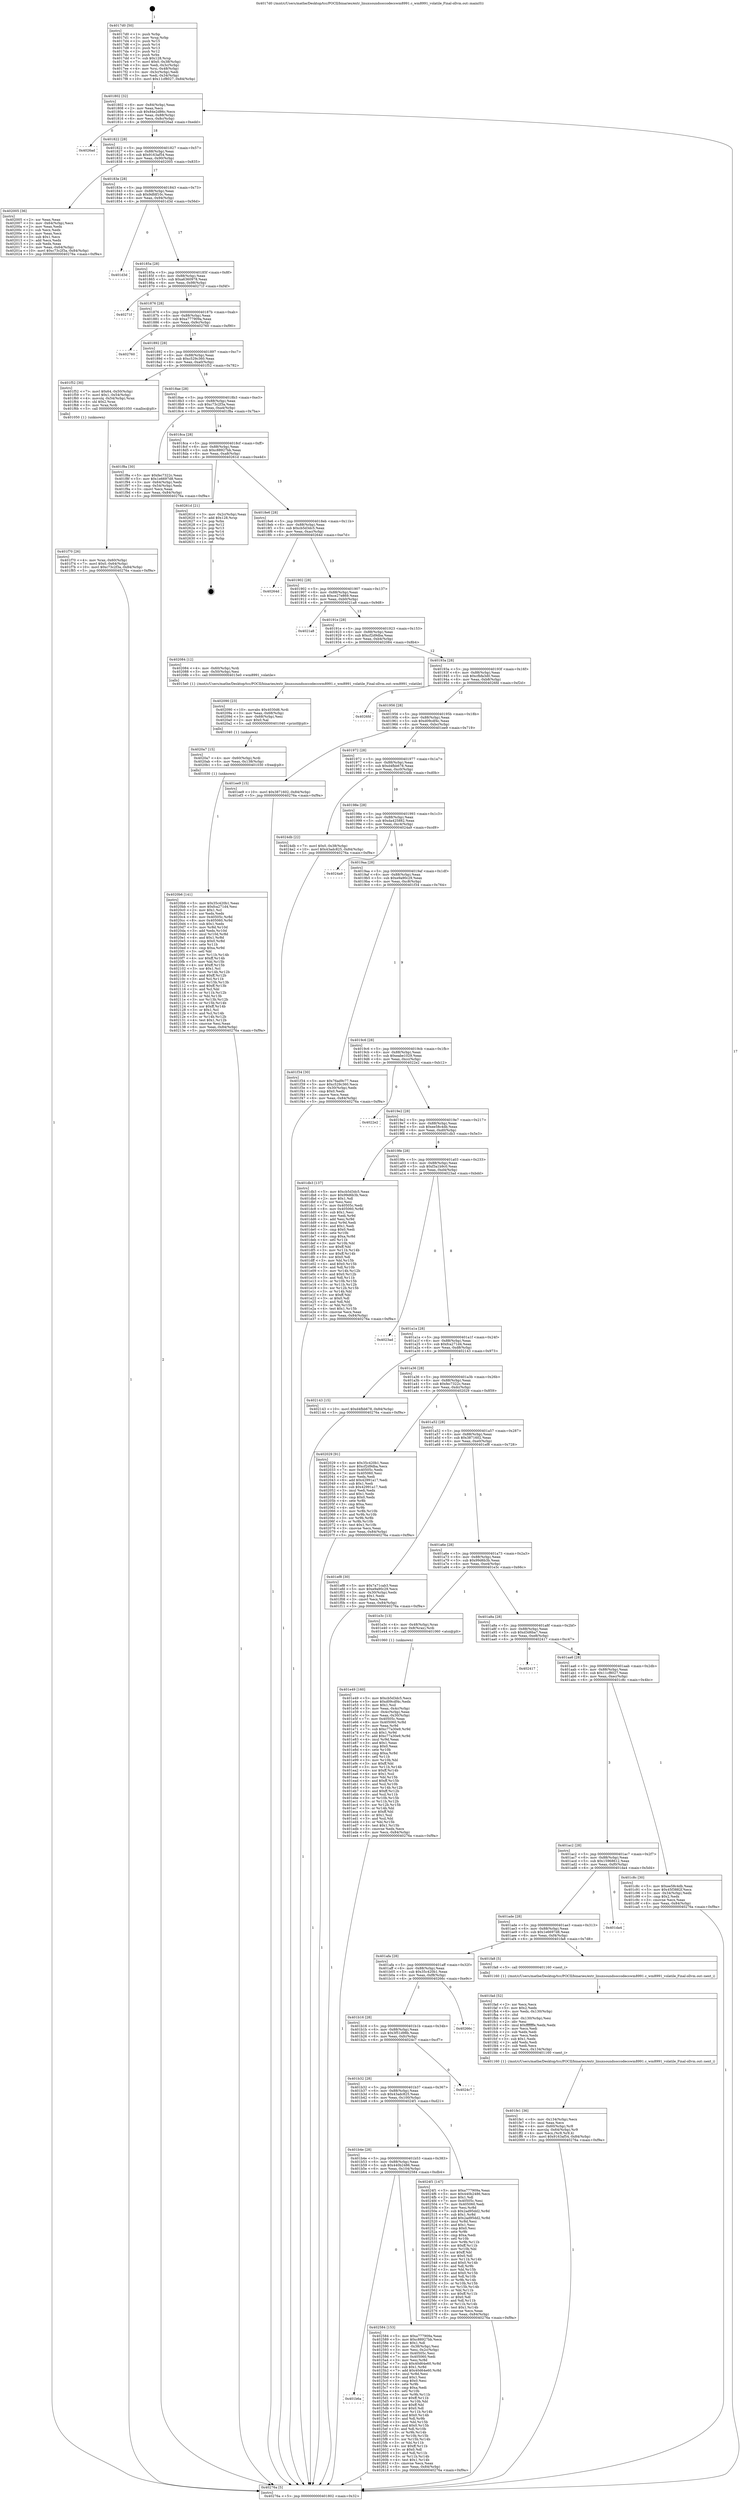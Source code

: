 digraph "0x4017d0" {
  label = "0x4017d0 (/mnt/c/Users/mathe/Desktop/tcc/POCII/binaries/extr_linuxsoundsoccodecswm8991.c_wm8991_volatile_Final-ollvm.out::main(0))"
  labelloc = "t"
  node[shape=record]

  Entry [label="",width=0.3,height=0.3,shape=circle,fillcolor=black,style=filled]
  "0x401802" [label="{
     0x401802 [32]\l
     | [instrs]\l
     &nbsp;&nbsp;0x401802 \<+6\>: mov -0x84(%rbp),%eax\l
     &nbsp;&nbsp;0x401808 \<+2\>: mov %eax,%ecx\l
     &nbsp;&nbsp;0x40180a \<+6\>: sub $0x84e2d86c,%ecx\l
     &nbsp;&nbsp;0x401810 \<+6\>: mov %eax,-0x88(%rbp)\l
     &nbsp;&nbsp;0x401816 \<+6\>: mov %ecx,-0x8c(%rbp)\l
     &nbsp;&nbsp;0x40181c \<+6\>: je 00000000004026ad \<main+0xedd\>\l
  }"]
  "0x4026ad" [label="{
     0x4026ad\l
  }", style=dashed]
  "0x401822" [label="{
     0x401822 [28]\l
     | [instrs]\l
     &nbsp;&nbsp;0x401822 \<+5\>: jmp 0000000000401827 \<main+0x57\>\l
     &nbsp;&nbsp;0x401827 \<+6\>: mov -0x88(%rbp),%eax\l
     &nbsp;&nbsp;0x40182d \<+5\>: sub $0x9163af54,%eax\l
     &nbsp;&nbsp;0x401832 \<+6\>: mov %eax,-0x90(%rbp)\l
     &nbsp;&nbsp;0x401838 \<+6\>: je 0000000000402005 \<main+0x835\>\l
  }"]
  Exit [label="",width=0.3,height=0.3,shape=circle,fillcolor=black,style=filled,peripheries=2]
  "0x402005" [label="{
     0x402005 [36]\l
     | [instrs]\l
     &nbsp;&nbsp;0x402005 \<+2\>: xor %eax,%eax\l
     &nbsp;&nbsp;0x402007 \<+3\>: mov -0x64(%rbp),%ecx\l
     &nbsp;&nbsp;0x40200a \<+2\>: mov %eax,%edx\l
     &nbsp;&nbsp;0x40200c \<+2\>: sub %ecx,%edx\l
     &nbsp;&nbsp;0x40200e \<+2\>: mov %eax,%ecx\l
     &nbsp;&nbsp;0x402010 \<+3\>: sub $0x1,%ecx\l
     &nbsp;&nbsp;0x402013 \<+2\>: add %ecx,%edx\l
     &nbsp;&nbsp;0x402015 \<+2\>: sub %edx,%eax\l
     &nbsp;&nbsp;0x402017 \<+3\>: mov %eax,-0x64(%rbp)\l
     &nbsp;&nbsp;0x40201a \<+10\>: movl $0xc73c2f3a,-0x84(%rbp)\l
     &nbsp;&nbsp;0x402024 \<+5\>: jmp 000000000040276a \<main+0xf9a\>\l
  }"]
  "0x40183e" [label="{
     0x40183e [28]\l
     | [instrs]\l
     &nbsp;&nbsp;0x40183e \<+5\>: jmp 0000000000401843 \<main+0x73\>\l
     &nbsp;&nbsp;0x401843 \<+6\>: mov -0x88(%rbp),%eax\l
     &nbsp;&nbsp;0x401849 \<+5\>: sub $0x9dfdf10c,%eax\l
     &nbsp;&nbsp;0x40184e \<+6\>: mov %eax,-0x94(%rbp)\l
     &nbsp;&nbsp;0x401854 \<+6\>: je 0000000000401d3d \<main+0x56d\>\l
  }"]
  "0x401b6a" [label="{
     0x401b6a\l
  }", style=dashed]
  "0x401d3d" [label="{
     0x401d3d\l
  }", style=dashed]
  "0x40185a" [label="{
     0x40185a [28]\l
     | [instrs]\l
     &nbsp;&nbsp;0x40185a \<+5\>: jmp 000000000040185f \<main+0x8f\>\l
     &nbsp;&nbsp;0x40185f \<+6\>: mov -0x88(%rbp),%eax\l
     &nbsp;&nbsp;0x401865 \<+5\>: sub $0xa6360978,%eax\l
     &nbsp;&nbsp;0x40186a \<+6\>: mov %eax,-0x98(%rbp)\l
     &nbsp;&nbsp;0x401870 \<+6\>: je 000000000040271f \<main+0xf4f\>\l
  }"]
  "0x402584" [label="{
     0x402584 [153]\l
     | [instrs]\l
     &nbsp;&nbsp;0x402584 \<+5\>: mov $0xa777909a,%eax\l
     &nbsp;&nbsp;0x402589 \<+5\>: mov $0xc88927bb,%ecx\l
     &nbsp;&nbsp;0x40258e \<+2\>: mov $0x1,%dl\l
     &nbsp;&nbsp;0x402590 \<+3\>: mov -0x38(%rbp),%esi\l
     &nbsp;&nbsp;0x402593 \<+3\>: mov %esi,-0x2c(%rbp)\l
     &nbsp;&nbsp;0x402596 \<+7\>: mov 0x40505c,%esi\l
     &nbsp;&nbsp;0x40259d \<+7\>: mov 0x405060,%edi\l
     &nbsp;&nbsp;0x4025a4 \<+3\>: mov %esi,%r8d\l
     &nbsp;&nbsp;0x4025a7 \<+7\>: sub $0x40d64e60,%r8d\l
     &nbsp;&nbsp;0x4025ae \<+4\>: sub $0x1,%r8d\l
     &nbsp;&nbsp;0x4025b2 \<+7\>: add $0x40d64e60,%r8d\l
     &nbsp;&nbsp;0x4025b9 \<+4\>: imul %r8d,%esi\l
     &nbsp;&nbsp;0x4025bd \<+3\>: and $0x1,%esi\l
     &nbsp;&nbsp;0x4025c0 \<+3\>: cmp $0x0,%esi\l
     &nbsp;&nbsp;0x4025c3 \<+4\>: sete %r9b\l
     &nbsp;&nbsp;0x4025c7 \<+3\>: cmp $0xa,%edi\l
     &nbsp;&nbsp;0x4025ca \<+4\>: setl %r10b\l
     &nbsp;&nbsp;0x4025ce \<+3\>: mov %r9b,%r11b\l
     &nbsp;&nbsp;0x4025d1 \<+4\>: xor $0xff,%r11b\l
     &nbsp;&nbsp;0x4025d5 \<+3\>: mov %r10b,%bl\l
     &nbsp;&nbsp;0x4025d8 \<+3\>: xor $0xff,%bl\l
     &nbsp;&nbsp;0x4025db \<+3\>: xor $0x0,%dl\l
     &nbsp;&nbsp;0x4025de \<+3\>: mov %r11b,%r14b\l
     &nbsp;&nbsp;0x4025e1 \<+4\>: and $0x0,%r14b\l
     &nbsp;&nbsp;0x4025e5 \<+3\>: and %dl,%r9b\l
     &nbsp;&nbsp;0x4025e8 \<+3\>: mov %bl,%r15b\l
     &nbsp;&nbsp;0x4025eb \<+4\>: and $0x0,%r15b\l
     &nbsp;&nbsp;0x4025ef \<+3\>: and %dl,%r10b\l
     &nbsp;&nbsp;0x4025f2 \<+3\>: or %r9b,%r14b\l
     &nbsp;&nbsp;0x4025f5 \<+3\>: or %r10b,%r15b\l
     &nbsp;&nbsp;0x4025f8 \<+3\>: xor %r15b,%r14b\l
     &nbsp;&nbsp;0x4025fb \<+3\>: or %bl,%r11b\l
     &nbsp;&nbsp;0x4025fe \<+4\>: xor $0xff,%r11b\l
     &nbsp;&nbsp;0x402602 \<+3\>: or $0x0,%dl\l
     &nbsp;&nbsp;0x402605 \<+3\>: and %dl,%r11b\l
     &nbsp;&nbsp;0x402608 \<+3\>: or %r11b,%r14b\l
     &nbsp;&nbsp;0x40260b \<+4\>: test $0x1,%r14b\l
     &nbsp;&nbsp;0x40260f \<+3\>: cmovne %ecx,%eax\l
     &nbsp;&nbsp;0x402612 \<+6\>: mov %eax,-0x84(%rbp)\l
     &nbsp;&nbsp;0x402618 \<+5\>: jmp 000000000040276a \<main+0xf9a\>\l
  }"]
  "0x40271f" [label="{
     0x40271f\l
  }", style=dashed]
  "0x401876" [label="{
     0x401876 [28]\l
     | [instrs]\l
     &nbsp;&nbsp;0x401876 \<+5\>: jmp 000000000040187b \<main+0xab\>\l
     &nbsp;&nbsp;0x40187b \<+6\>: mov -0x88(%rbp),%eax\l
     &nbsp;&nbsp;0x401881 \<+5\>: sub $0xa777909a,%eax\l
     &nbsp;&nbsp;0x401886 \<+6\>: mov %eax,-0x9c(%rbp)\l
     &nbsp;&nbsp;0x40188c \<+6\>: je 0000000000402760 \<main+0xf90\>\l
  }"]
  "0x401b4e" [label="{
     0x401b4e [28]\l
     | [instrs]\l
     &nbsp;&nbsp;0x401b4e \<+5\>: jmp 0000000000401b53 \<main+0x383\>\l
     &nbsp;&nbsp;0x401b53 \<+6\>: mov -0x88(%rbp),%eax\l
     &nbsp;&nbsp;0x401b59 \<+5\>: sub $0x440b2486,%eax\l
     &nbsp;&nbsp;0x401b5e \<+6\>: mov %eax,-0x104(%rbp)\l
     &nbsp;&nbsp;0x401b64 \<+6\>: je 0000000000402584 \<main+0xdb4\>\l
  }"]
  "0x402760" [label="{
     0x402760\l
  }", style=dashed]
  "0x401892" [label="{
     0x401892 [28]\l
     | [instrs]\l
     &nbsp;&nbsp;0x401892 \<+5\>: jmp 0000000000401897 \<main+0xc7\>\l
     &nbsp;&nbsp;0x401897 \<+6\>: mov -0x88(%rbp),%eax\l
     &nbsp;&nbsp;0x40189d \<+5\>: sub $0xc529c360,%eax\l
     &nbsp;&nbsp;0x4018a2 \<+6\>: mov %eax,-0xa0(%rbp)\l
     &nbsp;&nbsp;0x4018a8 \<+6\>: je 0000000000401f52 \<main+0x782\>\l
  }"]
  "0x4024f1" [label="{
     0x4024f1 [147]\l
     | [instrs]\l
     &nbsp;&nbsp;0x4024f1 \<+5\>: mov $0xa777909a,%eax\l
     &nbsp;&nbsp;0x4024f6 \<+5\>: mov $0x440b2486,%ecx\l
     &nbsp;&nbsp;0x4024fb \<+2\>: mov $0x1,%dl\l
     &nbsp;&nbsp;0x4024fd \<+7\>: mov 0x40505c,%esi\l
     &nbsp;&nbsp;0x402504 \<+7\>: mov 0x405060,%edi\l
     &nbsp;&nbsp;0x40250b \<+3\>: mov %esi,%r8d\l
     &nbsp;&nbsp;0x40250e \<+7\>: sub $0x2ad95dd2,%r8d\l
     &nbsp;&nbsp;0x402515 \<+4\>: sub $0x1,%r8d\l
     &nbsp;&nbsp;0x402519 \<+7\>: add $0x2ad95dd2,%r8d\l
     &nbsp;&nbsp;0x402520 \<+4\>: imul %r8d,%esi\l
     &nbsp;&nbsp;0x402524 \<+3\>: and $0x1,%esi\l
     &nbsp;&nbsp;0x402527 \<+3\>: cmp $0x0,%esi\l
     &nbsp;&nbsp;0x40252a \<+4\>: sete %r9b\l
     &nbsp;&nbsp;0x40252e \<+3\>: cmp $0xa,%edi\l
     &nbsp;&nbsp;0x402531 \<+4\>: setl %r10b\l
     &nbsp;&nbsp;0x402535 \<+3\>: mov %r9b,%r11b\l
     &nbsp;&nbsp;0x402538 \<+4\>: xor $0xff,%r11b\l
     &nbsp;&nbsp;0x40253c \<+3\>: mov %r10b,%bl\l
     &nbsp;&nbsp;0x40253f \<+3\>: xor $0xff,%bl\l
     &nbsp;&nbsp;0x402542 \<+3\>: xor $0x0,%dl\l
     &nbsp;&nbsp;0x402545 \<+3\>: mov %r11b,%r14b\l
     &nbsp;&nbsp;0x402548 \<+4\>: and $0x0,%r14b\l
     &nbsp;&nbsp;0x40254c \<+3\>: and %dl,%r9b\l
     &nbsp;&nbsp;0x40254f \<+3\>: mov %bl,%r15b\l
     &nbsp;&nbsp;0x402552 \<+4\>: and $0x0,%r15b\l
     &nbsp;&nbsp;0x402556 \<+3\>: and %dl,%r10b\l
     &nbsp;&nbsp;0x402559 \<+3\>: or %r9b,%r14b\l
     &nbsp;&nbsp;0x40255c \<+3\>: or %r10b,%r15b\l
     &nbsp;&nbsp;0x40255f \<+3\>: xor %r15b,%r14b\l
     &nbsp;&nbsp;0x402562 \<+3\>: or %bl,%r11b\l
     &nbsp;&nbsp;0x402565 \<+4\>: xor $0xff,%r11b\l
     &nbsp;&nbsp;0x402569 \<+3\>: or $0x0,%dl\l
     &nbsp;&nbsp;0x40256c \<+3\>: and %dl,%r11b\l
     &nbsp;&nbsp;0x40256f \<+3\>: or %r11b,%r14b\l
     &nbsp;&nbsp;0x402572 \<+4\>: test $0x1,%r14b\l
     &nbsp;&nbsp;0x402576 \<+3\>: cmovne %ecx,%eax\l
     &nbsp;&nbsp;0x402579 \<+6\>: mov %eax,-0x84(%rbp)\l
     &nbsp;&nbsp;0x40257f \<+5\>: jmp 000000000040276a \<main+0xf9a\>\l
  }"]
  "0x401f52" [label="{
     0x401f52 [30]\l
     | [instrs]\l
     &nbsp;&nbsp;0x401f52 \<+7\>: movl $0x64,-0x50(%rbp)\l
     &nbsp;&nbsp;0x401f59 \<+7\>: movl $0x1,-0x54(%rbp)\l
     &nbsp;&nbsp;0x401f60 \<+4\>: movslq -0x54(%rbp),%rax\l
     &nbsp;&nbsp;0x401f64 \<+4\>: shl $0x2,%rax\l
     &nbsp;&nbsp;0x401f68 \<+3\>: mov %rax,%rdi\l
     &nbsp;&nbsp;0x401f6b \<+5\>: call 0000000000401050 \<malloc@plt\>\l
     | [calls]\l
     &nbsp;&nbsp;0x401050 \{1\} (unknown)\l
  }"]
  "0x4018ae" [label="{
     0x4018ae [28]\l
     | [instrs]\l
     &nbsp;&nbsp;0x4018ae \<+5\>: jmp 00000000004018b3 \<main+0xe3\>\l
     &nbsp;&nbsp;0x4018b3 \<+6\>: mov -0x88(%rbp),%eax\l
     &nbsp;&nbsp;0x4018b9 \<+5\>: sub $0xc73c2f3a,%eax\l
     &nbsp;&nbsp;0x4018be \<+6\>: mov %eax,-0xa4(%rbp)\l
     &nbsp;&nbsp;0x4018c4 \<+6\>: je 0000000000401f8a \<main+0x7ba\>\l
  }"]
  "0x401b32" [label="{
     0x401b32 [28]\l
     | [instrs]\l
     &nbsp;&nbsp;0x401b32 \<+5\>: jmp 0000000000401b37 \<main+0x367\>\l
     &nbsp;&nbsp;0x401b37 \<+6\>: mov -0x88(%rbp),%eax\l
     &nbsp;&nbsp;0x401b3d \<+5\>: sub $0x43adc825,%eax\l
     &nbsp;&nbsp;0x401b42 \<+6\>: mov %eax,-0x100(%rbp)\l
     &nbsp;&nbsp;0x401b48 \<+6\>: je 00000000004024f1 \<main+0xd21\>\l
  }"]
  "0x401f8a" [label="{
     0x401f8a [30]\l
     | [instrs]\l
     &nbsp;&nbsp;0x401f8a \<+5\>: mov $0xfec7322c,%eax\l
     &nbsp;&nbsp;0x401f8f \<+5\>: mov $0x1e6697d8,%ecx\l
     &nbsp;&nbsp;0x401f94 \<+3\>: mov -0x64(%rbp),%edx\l
     &nbsp;&nbsp;0x401f97 \<+3\>: cmp -0x54(%rbp),%edx\l
     &nbsp;&nbsp;0x401f9a \<+3\>: cmovl %ecx,%eax\l
     &nbsp;&nbsp;0x401f9d \<+6\>: mov %eax,-0x84(%rbp)\l
     &nbsp;&nbsp;0x401fa3 \<+5\>: jmp 000000000040276a \<main+0xf9a\>\l
  }"]
  "0x4018ca" [label="{
     0x4018ca [28]\l
     | [instrs]\l
     &nbsp;&nbsp;0x4018ca \<+5\>: jmp 00000000004018cf \<main+0xff\>\l
     &nbsp;&nbsp;0x4018cf \<+6\>: mov -0x88(%rbp),%eax\l
     &nbsp;&nbsp;0x4018d5 \<+5\>: sub $0xc88927bb,%eax\l
     &nbsp;&nbsp;0x4018da \<+6\>: mov %eax,-0xa8(%rbp)\l
     &nbsp;&nbsp;0x4018e0 \<+6\>: je 000000000040261d \<main+0xe4d\>\l
  }"]
  "0x4024c7" [label="{
     0x4024c7\l
  }", style=dashed]
  "0x40261d" [label="{
     0x40261d [21]\l
     | [instrs]\l
     &nbsp;&nbsp;0x40261d \<+3\>: mov -0x2c(%rbp),%eax\l
     &nbsp;&nbsp;0x402620 \<+7\>: add $0x128,%rsp\l
     &nbsp;&nbsp;0x402627 \<+1\>: pop %rbx\l
     &nbsp;&nbsp;0x402628 \<+2\>: pop %r12\l
     &nbsp;&nbsp;0x40262a \<+2\>: pop %r13\l
     &nbsp;&nbsp;0x40262c \<+2\>: pop %r14\l
     &nbsp;&nbsp;0x40262e \<+2\>: pop %r15\l
     &nbsp;&nbsp;0x402630 \<+1\>: pop %rbp\l
     &nbsp;&nbsp;0x402631 \<+1\>: ret\l
  }"]
  "0x4018e6" [label="{
     0x4018e6 [28]\l
     | [instrs]\l
     &nbsp;&nbsp;0x4018e6 \<+5\>: jmp 00000000004018eb \<main+0x11b\>\l
     &nbsp;&nbsp;0x4018eb \<+6\>: mov -0x88(%rbp),%eax\l
     &nbsp;&nbsp;0x4018f1 \<+5\>: sub $0xcb5d3dc5,%eax\l
     &nbsp;&nbsp;0x4018f6 \<+6\>: mov %eax,-0xac(%rbp)\l
     &nbsp;&nbsp;0x4018fc \<+6\>: je 000000000040264d \<main+0xe7d\>\l
  }"]
  "0x401b16" [label="{
     0x401b16 [28]\l
     | [instrs]\l
     &nbsp;&nbsp;0x401b16 \<+5\>: jmp 0000000000401b1b \<main+0x34b\>\l
     &nbsp;&nbsp;0x401b1b \<+6\>: mov -0x88(%rbp),%eax\l
     &nbsp;&nbsp;0x401b21 \<+5\>: sub $0x3f51d98b,%eax\l
     &nbsp;&nbsp;0x401b26 \<+6\>: mov %eax,-0xfc(%rbp)\l
     &nbsp;&nbsp;0x401b2c \<+6\>: je 00000000004024c7 \<main+0xcf7\>\l
  }"]
  "0x40264d" [label="{
     0x40264d\l
  }", style=dashed]
  "0x401902" [label="{
     0x401902 [28]\l
     | [instrs]\l
     &nbsp;&nbsp;0x401902 \<+5\>: jmp 0000000000401907 \<main+0x137\>\l
     &nbsp;&nbsp;0x401907 \<+6\>: mov -0x88(%rbp),%eax\l
     &nbsp;&nbsp;0x40190d \<+5\>: sub $0xce27e869,%eax\l
     &nbsp;&nbsp;0x401912 \<+6\>: mov %eax,-0xb0(%rbp)\l
     &nbsp;&nbsp;0x401918 \<+6\>: je 00000000004021a8 \<main+0x9d8\>\l
  }"]
  "0x40266c" [label="{
     0x40266c\l
  }", style=dashed]
  "0x4021a8" [label="{
     0x4021a8\l
  }", style=dashed]
  "0x40191e" [label="{
     0x40191e [28]\l
     | [instrs]\l
     &nbsp;&nbsp;0x40191e \<+5\>: jmp 0000000000401923 \<main+0x153\>\l
     &nbsp;&nbsp;0x401923 \<+6\>: mov -0x88(%rbp),%eax\l
     &nbsp;&nbsp;0x401929 \<+5\>: sub $0xcf2d9dba,%eax\l
     &nbsp;&nbsp;0x40192e \<+6\>: mov %eax,-0xb4(%rbp)\l
     &nbsp;&nbsp;0x401934 \<+6\>: je 0000000000402084 \<main+0x8b4\>\l
  }"]
  "0x4020b6" [label="{
     0x4020b6 [141]\l
     | [instrs]\l
     &nbsp;&nbsp;0x4020b6 \<+5\>: mov $0x35c420b1,%eax\l
     &nbsp;&nbsp;0x4020bb \<+5\>: mov $0xfca271d4,%esi\l
     &nbsp;&nbsp;0x4020c0 \<+2\>: mov $0x1,%cl\l
     &nbsp;&nbsp;0x4020c2 \<+2\>: xor %edx,%edx\l
     &nbsp;&nbsp;0x4020c4 \<+8\>: mov 0x40505c,%r8d\l
     &nbsp;&nbsp;0x4020cc \<+8\>: mov 0x405060,%r9d\l
     &nbsp;&nbsp;0x4020d4 \<+3\>: sub $0x1,%edx\l
     &nbsp;&nbsp;0x4020d7 \<+3\>: mov %r8d,%r10d\l
     &nbsp;&nbsp;0x4020da \<+3\>: add %edx,%r10d\l
     &nbsp;&nbsp;0x4020dd \<+4\>: imul %r10d,%r8d\l
     &nbsp;&nbsp;0x4020e1 \<+4\>: and $0x1,%r8d\l
     &nbsp;&nbsp;0x4020e5 \<+4\>: cmp $0x0,%r8d\l
     &nbsp;&nbsp;0x4020e9 \<+4\>: sete %r11b\l
     &nbsp;&nbsp;0x4020ed \<+4\>: cmp $0xa,%r9d\l
     &nbsp;&nbsp;0x4020f1 \<+3\>: setl %bl\l
     &nbsp;&nbsp;0x4020f4 \<+3\>: mov %r11b,%r14b\l
     &nbsp;&nbsp;0x4020f7 \<+4\>: xor $0xff,%r14b\l
     &nbsp;&nbsp;0x4020fb \<+3\>: mov %bl,%r15b\l
     &nbsp;&nbsp;0x4020fe \<+4\>: xor $0xff,%r15b\l
     &nbsp;&nbsp;0x402102 \<+3\>: xor $0x1,%cl\l
     &nbsp;&nbsp;0x402105 \<+3\>: mov %r14b,%r12b\l
     &nbsp;&nbsp;0x402108 \<+4\>: and $0xff,%r12b\l
     &nbsp;&nbsp;0x40210c \<+3\>: and %cl,%r11b\l
     &nbsp;&nbsp;0x40210f \<+3\>: mov %r15b,%r13b\l
     &nbsp;&nbsp;0x402112 \<+4\>: and $0xff,%r13b\l
     &nbsp;&nbsp;0x402116 \<+2\>: and %cl,%bl\l
     &nbsp;&nbsp;0x402118 \<+3\>: or %r11b,%r12b\l
     &nbsp;&nbsp;0x40211b \<+3\>: or %bl,%r13b\l
     &nbsp;&nbsp;0x40211e \<+3\>: xor %r13b,%r12b\l
     &nbsp;&nbsp;0x402121 \<+3\>: or %r15b,%r14b\l
     &nbsp;&nbsp;0x402124 \<+4\>: xor $0xff,%r14b\l
     &nbsp;&nbsp;0x402128 \<+3\>: or $0x1,%cl\l
     &nbsp;&nbsp;0x40212b \<+3\>: and %cl,%r14b\l
     &nbsp;&nbsp;0x40212e \<+3\>: or %r14b,%r12b\l
     &nbsp;&nbsp;0x402131 \<+4\>: test $0x1,%r12b\l
     &nbsp;&nbsp;0x402135 \<+3\>: cmovne %esi,%eax\l
     &nbsp;&nbsp;0x402138 \<+6\>: mov %eax,-0x84(%rbp)\l
     &nbsp;&nbsp;0x40213e \<+5\>: jmp 000000000040276a \<main+0xf9a\>\l
  }"]
  "0x402084" [label="{
     0x402084 [12]\l
     | [instrs]\l
     &nbsp;&nbsp;0x402084 \<+4\>: mov -0x60(%rbp),%rdi\l
     &nbsp;&nbsp;0x402088 \<+3\>: mov -0x50(%rbp),%esi\l
     &nbsp;&nbsp;0x40208b \<+5\>: call 00000000004015e0 \<wm8991_volatile\>\l
     | [calls]\l
     &nbsp;&nbsp;0x4015e0 \{1\} (/mnt/c/Users/mathe/Desktop/tcc/POCII/binaries/extr_linuxsoundsoccodecswm8991.c_wm8991_volatile_Final-ollvm.out::wm8991_volatile)\l
  }"]
  "0x40193a" [label="{
     0x40193a [28]\l
     | [instrs]\l
     &nbsp;&nbsp;0x40193a \<+5\>: jmp 000000000040193f \<main+0x16f\>\l
     &nbsp;&nbsp;0x40193f \<+6\>: mov -0x88(%rbp),%eax\l
     &nbsp;&nbsp;0x401945 \<+5\>: sub $0xcfbfa3d0,%eax\l
     &nbsp;&nbsp;0x40194a \<+6\>: mov %eax,-0xb8(%rbp)\l
     &nbsp;&nbsp;0x401950 \<+6\>: je 00000000004026fd \<main+0xf2d\>\l
  }"]
  "0x4020a7" [label="{
     0x4020a7 [15]\l
     | [instrs]\l
     &nbsp;&nbsp;0x4020a7 \<+4\>: mov -0x60(%rbp),%rdi\l
     &nbsp;&nbsp;0x4020ab \<+6\>: mov %eax,-0x138(%rbp)\l
     &nbsp;&nbsp;0x4020b1 \<+5\>: call 0000000000401030 \<free@plt\>\l
     | [calls]\l
     &nbsp;&nbsp;0x401030 \{1\} (unknown)\l
  }"]
  "0x4026fd" [label="{
     0x4026fd\l
  }", style=dashed]
  "0x401956" [label="{
     0x401956 [28]\l
     | [instrs]\l
     &nbsp;&nbsp;0x401956 \<+5\>: jmp 000000000040195b \<main+0x18b\>\l
     &nbsp;&nbsp;0x40195b \<+6\>: mov -0x88(%rbp),%eax\l
     &nbsp;&nbsp;0x401961 \<+5\>: sub $0xd09cdf4c,%eax\l
     &nbsp;&nbsp;0x401966 \<+6\>: mov %eax,-0xbc(%rbp)\l
     &nbsp;&nbsp;0x40196c \<+6\>: je 0000000000401ee9 \<main+0x719\>\l
  }"]
  "0x402090" [label="{
     0x402090 [23]\l
     | [instrs]\l
     &nbsp;&nbsp;0x402090 \<+10\>: movabs $0x4030d6,%rdi\l
     &nbsp;&nbsp;0x40209a \<+3\>: mov %eax,-0x68(%rbp)\l
     &nbsp;&nbsp;0x40209d \<+3\>: mov -0x68(%rbp),%esi\l
     &nbsp;&nbsp;0x4020a0 \<+2\>: mov $0x0,%al\l
     &nbsp;&nbsp;0x4020a2 \<+5\>: call 0000000000401040 \<printf@plt\>\l
     | [calls]\l
     &nbsp;&nbsp;0x401040 \{1\} (unknown)\l
  }"]
  "0x401ee9" [label="{
     0x401ee9 [15]\l
     | [instrs]\l
     &nbsp;&nbsp;0x401ee9 \<+10\>: movl $0x3871602,-0x84(%rbp)\l
     &nbsp;&nbsp;0x401ef3 \<+5\>: jmp 000000000040276a \<main+0xf9a\>\l
  }"]
  "0x401972" [label="{
     0x401972 [28]\l
     | [instrs]\l
     &nbsp;&nbsp;0x401972 \<+5\>: jmp 0000000000401977 \<main+0x1a7\>\l
     &nbsp;&nbsp;0x401977 \<+6\>: mov -0x88(%rbp),%eax\l
     &nbsp;&nbsp;0x40197d \<+5\>: sub $0xd4fbb678,%eax\l
     &nbsp;&nbsp;0x401982 \<+6\>: mov %eax,-0xc0(%rbp)\l
     &nbsp;&nbsp;0x401988 \<+6\>: je 00000000004024db \<main+0xd0b\>\l
  }"]
  "0x401fe1" [label="{
     0x401fe1 [36]\l
     | [instrs]\l
     &nbsp;&nbsp;0x401fe1 \<+6\>: mov -0x134(%rbp),%ecx\l
     &nbsp;&nbsp;0x401fe7 \<+3\>: imul %eax,%ecx\l
     &nbsp;&nbsp;0x401fea \<+4\>: mov -0x60(%rbp),%r8\l
     &nbsp;&nbsp;0x401fee \<+4\>: movslq -0x64(%rbp),%r9\l
     &nbsp;&nbsp;0x401ff2 \<+4\>: mov %ecx,(%r8,%r9,4)\l
     &nbsp;&nbsp;0x401ff6 \<+10\>: movl $0x9163af54,-0x84(%rbp)\l
     &nbsp;&nbsp;0x402000 \<+5\>: jmp 000000000040276a \<main+0xf9a\>\l
  }"]
  "0x4024db" [label="{
     0x4024db [22]\l
     | [instrs]\l
     &nbsp;&nbsp;0x4024db \<+7\>: movl $0x0,-0x38(%rbp)\l
     &nbsp;&nbsp;0x4024e2 \<+10\>: movl $0x43adc825,-0x84(%rbp)\l
     &nbsp;&nbsp;0x4024ec \<+5\>: jmp 000000000040276a \<main+0xf9a\>\l
  }"]
  "0x40198e" [label="{
     0x40198e [28]\l
     | [instrs]\l
     &nbsp;&nbsp;0x40198e \<+5\>: jmp 0000000000401993 \<main+0x1c3\>\l
     &nbsp;&nbsp;0x401993 \<+6\>: mov -0x88(%rbp),%eax\l
     &nbsp;&nbsp;0x401999 \<+5\>: sub $0xda425882,%eax\l
     &nbsp;&nbsp;0x40199e \<+6\>: mov %eax,-0xc4(%rbp)\l
     &nbsp;&nbsp;0x4019a4 \<+6\>: je 00000000004024a9 \<main+0xcd9\>\l
  }"]
  "0x401fad" [label="{
     0x401fad [52]\l
     | [instrs]\l
     &nbsp;&nbsp;0x401fad \<+2\>: xor %ecx,%ecx\l
     &nbsp;&nbsp;0x401faf \<+5\>: mov $0x2,%edx\l
     &nbsp;&nbsp;0x401fb4 \<+6\>: mov %edx,-0x130(%rbp)\l
     &nbsp;&nbsp;0x401fba \<+1\>: cltd\l
     &nbsp;&nbsp;0x401fbb \<+6\>: mov -0x130(%rbp),%esi\l
     &nbsp;&nbsp;0x401fc1 \<+2\>: idiv %esi\l
     &nbsp;&nbsp;0x401fc3 \<+6\>: imul $0xfffffffe,%edx,%edx\l
     &nbsp;&nbsp;0x401fc9 \<+2\>: mov %ecx,%edi\l
     &nbsp;&nbsp;0x401fcb \<+2\>: sub %edx,%edi\l
     &nbsp;&nbsp;0x401fcd \<+2\>: mov %ecx,%edx\l
     &nbsp;&nbsp;0x401fcf \<+3\>: sub $0x1,%edx\l
     &nbsp;&nbsp;0x401fd2 \<+2\>: add %edx,%edi\l
     &nbsp;&nbsp;0x401fd4 \<+2\>: sub %edi,%ecx\l
     &nbsp;&nbsp;0x401fd6 \<+6\>: mov %ecx,-0x134(%rbp)\l
     &nbsp;&nbsp;0x401fdc \<+5\>: call 0000000000401160 \<next_i\>\l
     | [calls]\l
     &nbsp;&nbsp;0x401160 \{1\} (/mnt/c/Users/mathe/Desktop/tcc/POCII/binaries/extr_linuxsoundsoccodecswm8991.c_wm8991_volatile_Final-ollvm.out::next_i)\l
  }"]
  "0x4024a9" [label="{
     0x4024a9\l
  }", style=dashed]
  "0x4019aa" [label="{
     0x4019aa [28]\l
     | [instrs]\l
     &nbsp;&nbsp;0x4019aa \<+5\>: jmp 00000000004019af \<main+0x1df\>\l
     &nbsp;&nbsp;0x4019af \<+6\>: mov -0x88(%rbp),%eax\l
     &nbsp;&nbsp;0x4019b5 \<+5\>: sub $0xe9a90c29,%eax\l
     &nbsp;&nbsp;0x4019ba \<+6\>: mov %eax,-0xc8(%rbp)\l
     &nbsp;&nbsp;0x4019c0 \<+6\>: je 0000000000401f34 \<main+0x764\>\l
  }"]
  "0x401afa" [label="{
     0x401afa [28]\l
     | [instrs]\l
     &nbsp;&nbsp;0x401afa \<+5\>: jmp 0000000000401aff \<main+0x32f\>\l
     &nbsp;&nbsp;0x401aff \<+6\>: mov -0x88(%rbp),%eax\l
     &nbsp;&nbsp;0x401b05 \<+5\>: sub $0x35c420b1,%eax\l
     &nbsp;&nbsp;0x401b0a \<+6\>: mov %eax,-0xf8(%rbp)\l
     &nbsp;&nbsp;0x401b10 \<+6\>: je 000000000040266c \<main+0xe9c\>\l
  }"]
  "0x401f34" [label="{
     0x401f34 [30]\l
     | [instrs]\l
     &nbsp;&nbsp;0x401f34 \<+5\>: mov $0x76ad9c77,%eax\l
     &nbsp;&nbsp;0x401f39 \<+5\>: mov $0xc529c360,%ecx\l
     &nbsp;&nbsp;0x401f3e \<+3\>: mov -0x30(%rbp),%edx\l
     &nbsp;&nbsp;0x401f41 \<+3\>: cmp $0x0,%edx\l
     &nbsp;&nbsp;0x401f44 \<+3\>: cmove %ecx,%eax\l
     &nbsp;&nbsp;0x401f47 \<+6\>: mov %eax,-0x84(%rbp)\l
     &nbsp;&nbsp;0x401f4d \<+5\>: jmp 000000000040276a \<main+0xf9a\>\l
  }"]
  "0x4019c6" [label="{
     0x4019c6 [28]\l
     | [instrs]\l
     &nbsp;&nbsp;0x4019c6 \<+5\>: jmp 00000000004019cb \<main+0x1fb\>\l
     &nbsp;&nbsp;0x4019cb \<+6\>: mov -0x88(%rbp),%eax\l
     &nbsp;&nbsp;0x4019d1 \<+5\>: sub $0xeabe1029,%eax\l
     &nbsp;&nbsp;0x4019d6 \<+6\>: mov %eax,-0xcc(%rbp)\l
     &nbsp;&nbsp;0x4019dc \<+6\>: je 00000000004022e2 \<main+0xb12\>\l
  }"]
  "0x401fa8" [label="{
     0x401fa8 [5]\l
     | [instrs]\l
     &nbsp;&nbsp;0x401fa8 \<+5\>: call 0000000000401160 \<next_i\>\l
     | [calls]\l
     &nbsp;&nbsp;0x401160 \{1\} (/mnt/c/Users/mathe/Desktop/tcc/POCII/binaries/extr_linuxsoundsoccodecswm8991.c_wm8991_volatile_Final-ollvm.out::next_i)\l
  }"]
  "0x4022e2" [label="{
     0x4022e2\l
  }", style=dashed]
  "0x4019e2" [label="{
     0x4019e2 [28]\l
     | [instrs]\l
     &nbsp;&nbsp;0x4019e2 \<+5\>: jmp 00000000004019e7 \<main+0x217\>\l
     &nbsp;&nbsp;0x4019e7 \<+6\>: mov -0x88(%rbp),%eax\l
     &nbsp;&nbsp;0x4019ed \<+5\>: sub $0xee58c4db,%eax\l
     &nbsp;&nbsp;0x4019f2 \<+6\>: mov %eax,-0xd0(%rbp)\l
     &nbsp;&nbsp;0x4019f8 \<+6\>: je 0000000000401db3 \<main+0x5e3\>\l
  }"]
  "0x401ade" [label="{
     0x401ade [28]\l
     | [instrs]\l
     &nbsp;&nbsp;0x401ade \<+5\>: jmp 0000000000401ae3 \<main+0x313\>\l
     &nbsp;&nbsp;0x401ae3 \<+6\>: mov -0x88(%rbp),%eax\l
     &nbsp;&nbsp;0x401ae9 \<+5\>: sub $0x1e6697d8,%eax\l
     &nbsp;&nbsp;0x401aee \<+6\>: mov %eax,-0xf4(%rbp)\l
     &nbsp;&nbsp;0x401af4 \<+6\>: je 0000000000401fa8 \<main+0x7d8\>\l
  }"]
  "0x401db3" [label="{
     0x401db3 [137]\l
     | [instrs]\l
     &nbsp;&nbsp;0x401db3 \<+5\>: mov $0xcb5d3dc5,%eax\l
     &nbsp;&nbsp;0x401db8 \<+5\>: mov $0x99d6b3b,%ecx\l
     &nbsp;&nbsp;0x401dbd \<+2\>: mov $0x1,%dl\l
     &nbsp;&nbsp;0x401dbf \<+2\>: xor %esi,%esi\l
     &nbsp;&nbsp;0x401dc1 \<+7\>: mov 0x40505c,%edi\l
     &nbsp;&nbsp;0x401dc8 \<+8\>: mov 0x405060,%r8d\l
     &nbsp;&nbsp;0x401dd0 \<+3\>: sub $0x1,%esi\l
     &nbsp;&nbsp;0x401dd3 \<+3\>: mov %edi,%r9d\l
     &nbsp;&nbsp;0x401dd6 \<+3\>: add %esi,%r9d\l
     &nbsp;&nbsp;0x401dd9 \<+4\>: imul %r9d,%edi\l
     &nbsp;&nbsp;0x401ddd \<+3\>: and $0x1,%edi\l
     &nbsp;&nbsp;0x401de0 \<+3\>: cmp $0x0,%edi\l
     &nbsp;&nbsp;0x401de3 \<+4\>: sete %r10b\l
     &nbsp;&nbsp;0x401de7 \<+4\>: cmp $0xa,%r8d\l
     &nbsp;&nbsp;0x401deb \<+4\>: setl %r11b\l
     &nbsp;&nbsp;0x401def \<+3\>: mov %r10b,%bl\l
     &nbsp;&nbsp;0x401df2 \<+3\>: xor $0xff,%bl\l
     &nbsp;&nbsp;0x401df5 \<+3\>: mov %r11b,%r14b\l
     &nbsp;&nbsp;0x401df8 \<+4\>: xor $0xff,%r14b\l
     &nbsp;&nbsp;0x401dfc \<+3\>: xor $0x0,%dl\l
     &nbsp;&nbsp;0x401dff \<+3\>: mov %bl,%r15b\l
     &nbsp;&nbsp;0x401e02 \<+4\>: and $0x0,%r15b\l
     &nbsp;&nbsp;0x401e06 \<+3\>: and %dl,%r10b\l
     &nbsp;&nbsp;0x401e09 \<+3\>: mov %r14b,%r12b\l
     &nbsp;&nbsp;0x401e0c \<+4\>: and $0x0,%r12b\l
     &nbsp;&nbsp;0x401e10 \<+3\>: and %dl,%r11b\l
     &nbsp;&nbsp;0x401e13 \<+3\>: or %r10b,%r15b\l
     &nbsp;&nbsp;0x401e16 \<+3\>: or %r11b,%r12b\l
     &nbsp;&nbsp;0x401e19 \<+3\>: xor %r12b,%r15b\l
     &nbsp;&nbsp;0x401e1c \<+3\>: or %r14b,%bl\l
     &nbsp;&nbsp;0x401e1f \<+3\>: xor $0xff,%bl\l
     &nbsp;&nbsp;0x401e22 \<+3\>: or $0x0,%dl\l
     &nbsp;&nbsp;0x401e25 \<+2\>: and %dl,%bl\l
     &nbsp;&nbsp;0x401e27 \<+3\>: or %bl,%r15b\l
     &nbsp;&nbsp;0x401e2a \<+4\>: test $0x1,%r15b\l
     &nbsp;&nbsp;0x401e2e \<+3\>: cmovne %ecx,%eax\l
     &nbsp;&nbsp;0x401e31 \<+6\>: mov %eax,-0x84(%rbp)\l
     &nbsp;&nbsp;0x401e37 \<+5\>: jmp 000000000040276a \<main+0xf9a\>\l
  }"]
  "0x4019fe" [label="{
     0x4019fe [28]\l
     | [instrs]\l
     &nbsp;&nbsp;0x4019fe \<+5\>: jmp 0000000000401a03 \<main+0x233\>\l
     &nbsp;&nbsp;0x401a03 \<+6\>: mov -0x88(%rbp),%eax\l
     &nbsp;&nbsp;0x401a09 \<+5\>: sub $0xf3a1b9c0,%eax\l
     &nbsp;&nbsp;0x401a0e \<+6\>: mov %eax,-0xd4(%rbp)\l
     &nbsp;&nbsp;0x401a14 \<+6\>: je 00000000004023ad \<main+0xbdd\>\l
  }"]
  "0x401da4" [label="{
     0x401da4\l
  }", style=dashed]
  "0x4023ad" [label="{
     0x4023ad\l
  }", style=dashed]
  "0x401a1a" [label="{
     0x401a1a [28]\l
     | [instrs]\l
     &nbsp;&nbsp;0x401a1a \<+5\>: jmp 0000000000401a1f \<main+0x24f\>\l
     &nbsp;&nbsp;0x401a1f \<+6\>: mov -0x88(%rbp),%eax\l
     &nbsp;&nbsp;0x401a25 \<+5\>: sub $0xfca271d4,%eax\l
     &nbsp;&nbsp;0x401a2a \<+6\>: mov %eax,-0xd8(%rbp)\l
     &nbsp;&nbsp;0x401a30 \<+6\>: je 0000000000402143 \<main+0x973\>\l
  }"]
  "0x401f70" [label="{
     0x401f70 [26]\l
     | [instrs]\l
     &nbsp;&nbsp;0x401f70 \<+4\>: mov %rax,-0x60(%rbp)\l
     &nbsp;&nbsp;0x401f74 \<+7\>: movl $0x0,-0x64(%rbp)\l
     &nbsp;&nbsp;0x401f7b \<+10\>: movl $0xc73c2f3a,-0x84(%rbp)\l
     &nbsp;&nbsp;0x401f85 \<+5\>: jmp 000000000040276a \<main+0xf9a\>\l
  }"]
  "0x402143" [label="{
     0x402143 [15]\l
     | [instrs]\l
     &nbsp;&nbsp;0x402143 \<+10\>: movl $0xd4fbb678,-0x84(%rbp)\l
     &nbsp;&nbsp;0x40214d \<+5\>: jmp 000000000040276a \<main+0xf9a\>\l
  }"]
  "0x401a36" [label="{
     0x401a36 [28]\l
     | [instrs]\l
     &nbsp;&nbsp;0x401a36 \<+5\>: jmp 0000000000401a3b \<main+0x26b\>\l
     &nbsp;&nbsp;0x401a3b \<+6\>: mov -0x88(%rbp),%eax\l
     &nbsp;&nbsp;0x401a41 \<+5\>: sub $0xfec7322c,%eax\l
     &nbsp;&nbsp;0x401a46 \<+6\>: mov %eax,-0xdc(%rbp)\l
     &nbsp;&nbsp;0x401a4c \<+6\>: je 0000000000402029 \<main+0x859\>\l
  }"]
  "0x401e49" [label="{
     0x401e49 [160]\l
     | [instrs]\l
     &nbsp;&nbsp;0x401e49 \<+5\>: mov $0xcb5d3dc5,%ecx\l
     &nbsp;&nbsp;0x401e4e \<+5\>: mov $0xd09cdf4c,%edx\l
     &nbsp;&nbsp;0x401e53 \<+3\>: mov $0x1,%sil\l
     &nbsp;&nbsp;0x401e56 \<+3\>: mov %eax,-0x4c(%rbp)\l
     &nbsp;&nbsp;0x401e59 \<+3\>: mov -0x4c(%rbp),%eax\l
     &nbsp;&nbsp;0x401e5c \<+3\>: mov %eax,-0x30(%rbp)\l
     &nbsp;&nbsp;0x401e5f \<+7\>: mov 0x40505c,%eax\l
     &nbsp;&nbsp;0x401e66 \<+8\>: mov 0x405060,%r8d\l
     &nbsp;&nbsp;0x401e6e \<+3\>: mov %eax,%r9d\l
     &nbsp;&nbsp;0x401e71 \<+7\>: sub $0xc77a30e9,%r9d\l
     &nbsp;&nbsp;0x401e78 \<+4\>: sub $0x1,%r9d\l
     &nbsp;&nbsp;0x401e7c \<+7\>: add $0xc77a30e9,%r9d\l
     &nbsp;&nbsp;0x401e83 \<+4\>: imul %r9d,%eax\l
     &nbsp;&nbsp;0x401e87 \<+3\>: and $0x1,%eax\l
     &nbsp;&nbsp;0x401e8a \<+3\>: cmp $0x0,%eax\l
     &nbsp;&nbsp;0x401e8d \<+4\>: sete %r10b\l
     &nbsp;&nbsp;0x401e91 \<+4\>: cmp $0xa,%r8d\l
     &nbsp;&nbsp;0x401e95 \<+4\>: setl %r11b\l
     &nbsp;&nbsp;0x401e99 \<+3\>: mov %r10b,%bl\l
     &nbsp;&nbsp;0x401e9c \<+3\>: xor $0xff,%bl\l
     &nbsp;&nbsp;0x401e9f \<+3\>: mov %r11b,%r14b\l
     &nbsp;&nbsp;0x401ea2 \<+4\>: xor $0xff,%r14b\l
     &nbsp;&nbsp;0x401ea6 \<+4\>: xor $0x1,%sil\l
     &nbsp;&nbsp;0x401eaa \<+3\>: mov %bl,%r15b\l
     &nbsp;&nbsp;0x401ead \<+4\>: and $0xff,%r15b\l
     &nbsp;&nbsp;0x401eb1 \<+3\>: and %sil,%r10b\l
     &nbsp;&nbsp;0x401eb4 \<+3\>: mov %r14b,%r12b\l
     &nbsp;&nbsp;0x401eb7 \<+4\>: and $0xff,%r12b\l
     &nbsp;&nbsp;0x401ebb \<+3\>: and %sil,%r11b\l
     &nbsp;&nbsp;0x401ebe \<+3\>: or %r10b,%r15b\l
     &nbsp;&nbsp;0x401ec1 \<+3\>: or %r11b,%r12b\l
     &nbsp;&nbsp;0x401ec4 \<+3\>: xor %r12b,%r15b\l
     &nbsp;&nbsp;0x401ec7 \<+3\>: or %r14b,%bl\l
     &nbsp;&nbsp;0x401eca \<+3\>: xor $0xff,%bl\l
     &nbsp;&nbsp;0x401ecd \<+4\>: or $0x1,%sil\l
     &nbsp;&nbsp;0x401ed1 \<+3\>: and %sil,%bl\l
     &nbsp;&nbsp;0x401ed4 \<+3\>: or %bl,%r15b\l
     &nbsp;&nbsp;0x401ed7 \<+4\>: test $0x1,%r15b\l
     &nbsp;&nbsp;0x401edb \<+3\>: cmovne %edx,%ecx\l
     &nbsp;&nbsp;0x401ede \<+6\>: mov %ecx,-0x84(%rbp)\l
     &nbsp;&nbsp;0x401ee4 \<+5\>: jmp 000000000040276a \<main+0xf9a\>\l
  }"]
  "0x402029" [label="{
     0x402029 [91]\l
     | [instrs]\l
     &nbsp;&nbsp;0x402029 \<+5\>: mov $0x35c420b1,%eax\l
     &nbsp;&nbsp;0x40202e \<+5\>: mov $0xcf2d9dba,%ecx\l
     &nbsp;&nbsp;0x402033 \<+7\>: mov 0x40505c,%edx\l
     &nbsp;&nbsp;0x40203a \<+7\>: mov 0x405060,%esi\l
     &nbsp;&nbsp;0x402041 \<+2\>: mov %edx,%edi\l
     &nbsp;&nbsp;0x402043 \<+6\>: add $0x42991a17,%edi\l
     &nbsp;&nbsp;0x402049 \<+3\>: sub $0x1,%edi\l
     &nbsp;&nbsp;0x40204c \<+6\>: sub $0x42991a17,%edi\l
     &nbsp;&nbsp;0x402052 \<+3\>: imul %edi,%edx\l
     &nbsp;&nbsp;0x402055 \<+3\>: and $0x1,%edx\l
     &nbsp;&nbsp;0x402058 \<+3\>: cmp $0x0,%edx\l
     &nbsp;&nbsp;0x40205b \<+4\>: sete %r8b\l
     &nbsp;&nbsp;0x40205f \<+3\>: cmp $0xa,%esi\l
     &nbsp;&nbsp;0x402062 \<+4\>: setl %r9b\l
     &nbsp;&nbsp;0x402066 \<+3\>: mov %r8b,%r10b\l
     &nbsp;&nbsp;0x402069 \<+3\>: and %r9b,%r10b\l
     &nbsp;&nbsp;0x40206c \<+3\>: xor %r9b,%r8b\l
     &nbsp;&nbsp;0x40206f \<+3\>: or %r8b,%r10b\l
     &nbsp;&nbsp;0x402072 \<+4\>: test $0x1,%r10b\l
     &nbsp;&nbsp;0x402076 \<+3\>: cmovne %ecx,%eax\l
     &nbsp;&nbsp;0x402079 \<+6\>: mov %eax,-0x84(%rbp)\l
     &nbsp;&nbsp;0x40207f \<+5\>: jmp 000000000040276a \<main+0xf9a\>\l
  }"]
  "0x401a52" [label="{
     0x401a52 [28]\l
     | [instrs]\l
     &nbsp;&nbsp;0x401a52 \<+5\>: jmp 0000000000401a57 \<main+0x287\>\l
     &nbsp;&nbsp;0x401a57 \<+6\>: mov -0x88(%rbp),%eax\l
     &nbsp;&nbsp;0x401a5d \<+5\>: sub $0x3871602,%eax\l
     &nbsp;&nbsp;0x401a62 \<+6\>: mov %eax,-0xe0(%rbp)\l
     &nbsp;&nbsp;0x401a68 \<+6\>: je 0000000000401ef8 \<main+0x728\>\l
  }"]
  "0x4017d0" [label="{
     0x4017d0 [50]\l
     | [instrs]\l
     &nbsp;&nbsp;0x4017d0 \<+1\>: push %rbp\l
     &nbsp;&nbsp;0x4017d1 \<+3\>: mov %rsp,%rbp\l
     &nbsp;&nbsp;0x4017d4 \<+2\>: push %r15\l
     &nbsp;&nbsp;0x4017d6 \<+2\>: push %r14\l
     &nbsp;&nbsp;0x4017d8 \<+2\>: push %r13\l
     &nbsp;&nbsp;0x4017da \<+2\>: push %r12\l
     &nbsp;&nbsp;0x4017dc \<+1\>: push %rbx\l
     &nbsp;&nbsp;0x4017dd \<+7\>: sub $0x128,%rsp\l
     &nbsp;&nbsp;0x4017e4 \<+7\>: movl $0x0,-0x38(%rbp)\l
     &nbsp;&nbsp;0x4017eb \<+3\>: mov %edi,-0x3c(%rbp)\l
     &nbsp;&nbsp;0x4017ee \<+4\>: mov %rsi,-0x48(%rbp)\l
     &nbsp;&nbsp;0x4017f2 \<+3\>: mov -0x3c(%rbp),%edi\l
     &nbsp;&nbsp;0x4017f5 \<+3\>: mov %edi,-0x34(%rbp)\l
     &nbsp;&nbsp;0x4017f8 \<+10\>: movl $0x11cf8027,-0x84(%rbp)\l
  }"]
  "0x401ef8" [label="{
     0x401ef8 [30]\l
     | [instrs]\l
     &nbsp;&nbsp;0x401ef8 \<+5\>: mov $0x7a71cab3,%eax\l
     &nbsp;&nbsp;0x401efd \<+5\>: mov $0xe9a90c29,%ecx\l
     &nbsp;&nbsp;0x401f02 \<+3\>: mov -0x30(%rbp),%edx\l
     &nbsp;&nbsp;0x401f05 \<+3\>: cmp $0x1,%edx\l
     &nbsp;&nbsp;0x401f08 \<+3\>: cmovl %ecx,%eax\l
     &nbsp;&nbsp;0x401f0b \<+6\>: mov %eax,-0x84(%rbp)\l
     &nbsp;&nbsp;0x401f11 \<+5\>: jmp 000000000040276a \<main+0xf9a\>\l
  }"]
  "0x401a6e" [label="{
     0x401a6e [28]\l
     | [instrs]\l
     &nbsp;&nbsp;0x401a6e \<+5\>: jmp 0000000000401a73 \<main+0x2a3\>\l
     &nbsp;&nbsp;0x401a73 \<+6\>: mov -0x88(%rbp),%eax\l
     &nbsp;&nbsp;0x401a79 \<+5\>: sub $0x99d6b3b,%eax\l
     &nbsp;&nbsp;0x401a7e \<+6\>: mov %eax,-0xe4(%rbp)\l
     &nbsp;&nbsp;0x401a84 \<+6\>: je 0000000000401e3c \<main+0x66c\>\l
  }"]
  "0x40276a" [label="{
     0x40276a [5]\l
     | [instrs]\l
     &nbsp;&nbsp;0x40276a \<+5\>: jmp 0000000000401802 \<main+0x32\>\l
  }"]
  "0x401e3c" [label="{
     0x401e3c [13]\l
     | [instrs]\l
     &nbsp;&nbsp;0x401e3c \<+4\>: mov -0x48(%rbp),%rax\l
     &nbsp;&nbsp;0x401e40 \<+4\>: mov 0x8(%rax),%rdi\l
     &nbsp;&nbsp;0x401e44 \<+5\>: call 0000000000401060 \<atoi@plt\>\l
     | [calls]\l
     &nbsp;&nbsp;0x401060 \{1\} (unknown)\l
  }"]
  "0x401a8a" [label="{
     0x401a8a [28]\l
     | [instrs]\l
     &nbsp;&nbsp;0x401a8a \<+5\>: jmp 0000000000401a8f \<main+0x2bf\>\l
     &nbsp;&nbsp;0x401a8f \<+6\>: mov -0x88(%rbp),%eax\l
     &nbsp;&nbsp;0x401a95 \<+5\>: sub $0xd3d6ba7,%eax\l
     &nbsp;&nbsp;0x401a9a \<+6\>: mov %eax,-0xe8(%rbp)\l
     &nbsp;&nbsp;0x401aa0 \<+6\>: je 0000000000402417 \<main+0xc47\>\l
  }"]
  "0x401ac2" [label="{
     0x401ac2 [28]\l
     | [instrs]\l
     &nbsp;&nbsp;0x401ac2 \<+5\>: jmp 0000000000401ac7 \<main+0x2f7\>\l
     &nbsp;&nbsp;0x401ac7 \<+6\>: mov -0x88(%rbp),%eax\l
     &nbsp;&nbsp;0x401acd \<+5\>: sub $0x15968612,%eax\l
     &nbsp;&nbsp;0x401ad2 \<+6\>: mov %eax,-0xf0(%rbp)\l
     &nbsp;&nbsp;0x401ad8 \<+6\>: je 0000000000401da4 \<main+0x5d4\>\l
  }"]
  "0x402417" [label="{
     0x402417\l
  }", style=dashed]
  "0x401aa6" [label="{
     0x401aa6 [28]\l
     | [instrs]\l
     &nbsp;&nbsp;0x401aa6 \<+5\>: jmp 0000000000401aab \<main+0x2db\>\l
     &nbsp;&nbsp;0x401aab \<+6\>: mov -0x88(%rbp),%eax\l
     &nbsp;&nbsp;0x401ab1 \<+5\>: sub $0x11cf8027,%eax\l
     &nbsp;&nbsp;0x401ab6 \<+6\>: mov %eax,-0xec(%rbp)\l
     &nbsp;&nbsp;0x401abc \<+6\>: je 0000000000401c8c \<main+0x4bc\>\l
  }"]
  "0x401c8c" [label="{
     0x401c8c [30]\l
     | [instrs]\l
     &nbsp;&nbsp;0x401c8c \<+5\>: mov $0xee58c4db,%eax\l
     &nbsp;&nbsp;0x401c91 \<+5\>: mov $0x45f3882f,%ecx\l
     &nbsp;&nbsp;0x401c96 \<+3\>: mov -0x34(%rbp),%edx\l
     &nbsp;&nbsp;0x401c99 \<+3\>: cmp $0x2,%edx\l
     &nbsp;&nbsp;0x401c9c \<+3\>: cmovne %ecx,%eax\l
     &nbsp;&nbsp;0x401c9f \<+6\>: mov %eax,-0x84(%rbp)\l
     &nbsp;&nbsp;0x401ca5 \<+5\>: jmp 000000000040276a \<main+0xf9a\>\l
  }"]
  Entry -> "0x4017d0" [label=" 1"]
  "0x401802" -> "0x4026ad" [label=" 0"]
  "0x401802" -> "0x401822" [label=" 18"]
  "0x40261d" -> Exit [label=" 1"]
  "0x401822" -> "0x402005" [label=" 1"]
  "0x401822" -> "0x40183e" [label=" 17"]
  "0x402584" -> "0x40276a" [label=" 1"]
  "0x40183e" -> "0x401d3d" [label=" 0"]
  "0x40183e" -> "0x40185a" [label=" 17"]
  "0x401b4e" -> "0x401b6a" [label=" 0"]
  "0x40185a" -> "0x40271f" [label=" 0"]
  "0x40185a" -> "0x401876" [label=" 17"]
  "0x401b4e" -> "0x402584" [label=" 1"]
  "0x401876" -> "0x402760" [label=" 0"]
  "0x401876" -> "0x401892" [label=" 17"]
  "0x4024f1" -> "0x40276a" [label=" 1"]
  "0x401892" -> "0x401f52" [label=" 1"]
  "0x401892" -> "0x4018ae" [label=" 16"]
  "0x401b32" -> "0x401b4e" [label=" 1"]
  "0x4018ae" -> "0x401f8a" [label=" 2"]
  "0x4018ae" -> "0x4018ca" [label=" 14"]
  "0x401b32" -> "0x4024f1" [label=" 1"]
  "0x4018ca" -> "0x40261d" [label=" 1"]
  "0x4018ca" -> "0x4018e6" [label=" 13"]
  "0x401b16" -> "0x401b32" [label=" 2"]
  "0x4018e6" -> "0x40264d" [label=" 0"]
  "0x4018e6" -> "0x401902" [label=" 13"]
  "0x401b16" -> "0x4024c7" [label=" 0"]
  "0x401902" -> "0x4021a8" [label=" 0"]
  "0x401902" -> "0x40191e" [label=" 13"]
  "0x401afa" -> "0x401b16" [label=" 2"]
  "0x40191e" -> "0x402084" [label=" 1"]
  "0x40191e" -> "0x40193a" [label=" 12"]
  "0x401afa" -> "0x40266c" [label=" 0"]
  "0x40193a" -> "0x4026fd" [label=" 0"]
  "0x40193a" -> "0x401956" [label=" 12"]
  "0x4024db" -> "0x40276a" [label=" 1"]
  "0x401956" -> "0x401ee9" [label=" 1"]
  "0x401956" -> "0x401972" [label=" 11"]
  "0x402143" -> "0x40276a" [label=" 1"]
  "0x401972" -> "0x4024db" [label=" 1"]
  "0x401972" -> "0x40198e" [label=" 10"]
  "0x4020b6" -> "0x40276a" [label=" 1"]
  "0x40198e" -> "0x4024a9" [label=" 0"]
  "0x40198e" -> "0x4019aa" [label=" 10"]
  "0x4020a7" -> "0x4020b6" [label=" 1"]
  "0x4019aa" -> "0x401f34" [label=" 1"]
  "0x4019aa" -> "0x4019c6" [label=" 9"]
  "0x402090" -> "0x4020a7" [label=" 1"]
  "0x4019c6" -> "0x4022e2" [label=" 0"]
  "0x4019c6" -> "0x4019e2" [label=" 9"]
  "0x402084" -> "0x402090" [label=" 1"]
  "0x4019e2" -> "0x401db3" [label=" 1"]
  "0x4019e2" -> "0x4019fe" [label=" 8"]
  "0x402005" -> "0x40276a" [label=" 1"]
  "0x4019fe" -> "0x4023ad" [label=" 0"]
  "0x4019fe" -> "0x401a1a" [label=" 8"]
  "0x401fe1" -> "0x40276a" [label=" 1"]
  "0x401a1a" -> "0x402143" [label=" 1"]
  "0x401a1a" -> "0x401a36" [label=" 7"]
  "0x401fa8" -> "0x401fad" [label=" 1"]
  "0x401a36" -> "0x402029" [label=" 1"]
  "0x401a36" -> "0x401a52" [label=" 6"]
  "0x401ade" -> "0x401afa" [label=" 2"]
  "0x401a52" -> "0x401ef8" [label=" 1"]
  "0x401a52" -> "0x401a6e" [label=" 5"]
  "0x401ade" -> "0x401fa8" [label=" 1"]
  "0x401a6e" -> "0x401e3c" [label=" 1"]
  "0x401a6e" -> "0x401a8a" [label=" 4"]
  "0x402029" -> "0x40276a" [label=" 1"]
  "0x401a8a" -> "0x402417" [label=" 0"]
  "0x401a8a" -> "0x401aa6" [label=" 4"]
  "0x401ac2" -> "0x401ade" [label=" 3"]
  "0x401aa6" -> "0x401c8c" [label=" 1"]
  "0x401aa6" -> "0x401ac2" [label=" 3"]
  "0x401c8c" -> "0x40276a" [label=" 1"]
  "0x4017d0" -> "0x401802" [label=" 1"]
  "0x40276a" -> "0x401802" [label=" 17"]
  "0x401db3" -> "0x40276a" [label=" 1"]
  "0x401e3c" -> "0x401e49" [label=" 1"]
  "0x401e49" -> "0x40276a" [label=" 1"]
  "0x401ee9" -> "0x40276a" [label=" 1"]
  "0x401ef8" -> "0x40276a" [label=" 1"]
  "0x401f34" -> "0x40276a" [label=" 1"]
  "0x401f52" -> "0x401f70" [label=" 1"]
  "0x401f70" -> "0x40276a" [label=" 1"]
  "0x401f8a" -> "0x40276a" [label=" 2"]
  "0x401fad" -> "0x401fe1" [label=" 1"]
  "0x401ac2" -> "0x401da4" [label=" 0"]
}
